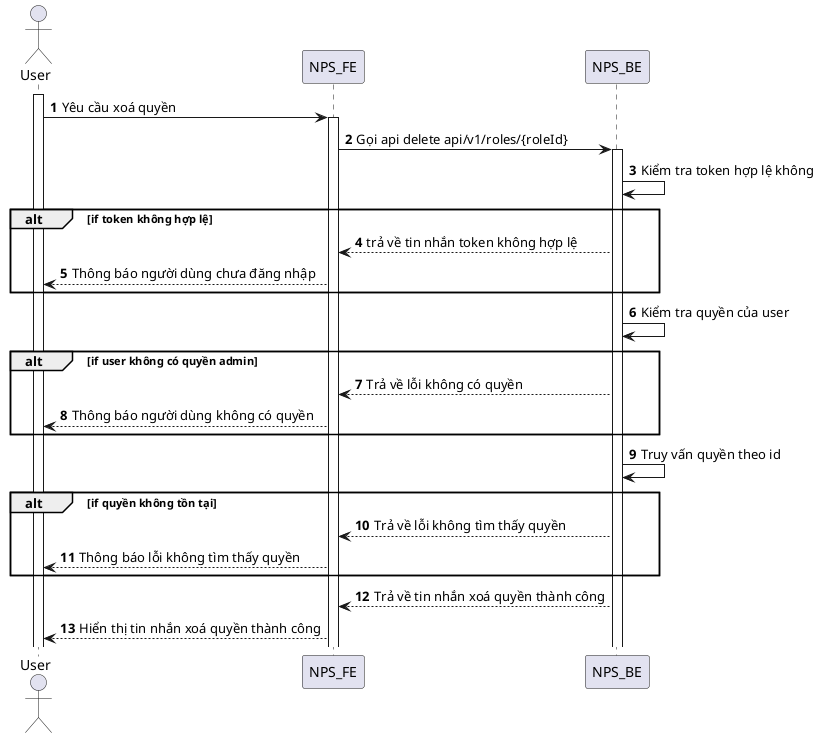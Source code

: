 @startuml
autonumber
actor User
activate User
User -> NPS_FE: Yêu cầu xoá quyền
activate NPS_FE
NPS_FE -> NPS_BE: Gọi api delete api/v1/roles/{roleId}
activate NPS_BE
NPS_BE -> NPS_BE: Kiểm tra token hợp lệ không
alt if token không hợp lệ
NPS_BE --> NPS_FE: trả về tin nhắn token không hợp lệ
NPS_FE --> User: Thông báo người dùng chưa đăng nhập
end
NPS_BE -> NPS_BE: Kiểm tra quyền của user
alt if user không có quyền admin
NPS_BE --> NPS_FE: Trả về lỗi không có quyền
NPS_FE --> User: Thông báo người dùng không có quyền
end
NPS_BE -> NPS_BE: Truy vấn quyền theo id
alt if quyền không tồn tại
NPS_BE --> NPS_FE: Trả về lỗi không tìm thấy quyền
NPS_FE --> User: Thông báo lỗi không tìm thấy quyền
end
NPS_BE --> NPS_FE: Trả về tin nhắn xoá quyền thành công
NPS_FE --> User: Hiển thị tin nhắn xoá quyền thành công
@enduml